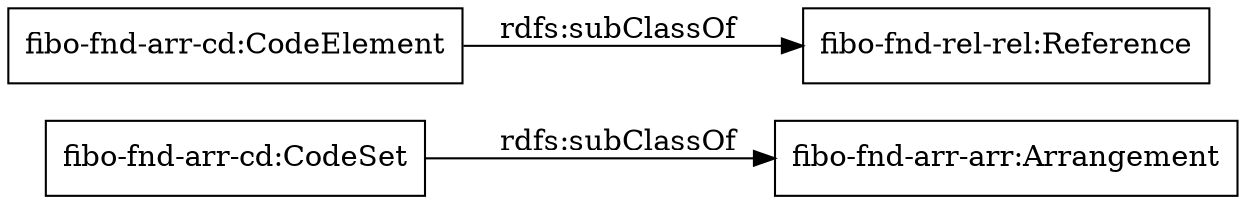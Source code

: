 digraph ar2dtool_diagram { 
rankdir=LR;
size="1000"
node [shape = rectangle, color="black"]; "fibo-fnd-arr-cd:CodeSet" "fibo-fnd-arr-cd:CodeElement" ; /*classes style*/
	"fibo-fnd-arr-cd:CodeElement" -> "fibo-fnd-rel-rel:Reference" [ label = "rdfs:subClassOf" ];
	"fibo-fnd-arr-cd:CodeSet" -> "fibo-fnd-arr-arr:Arrangement" [ label = "rdfs:subClassOf" ];

}

